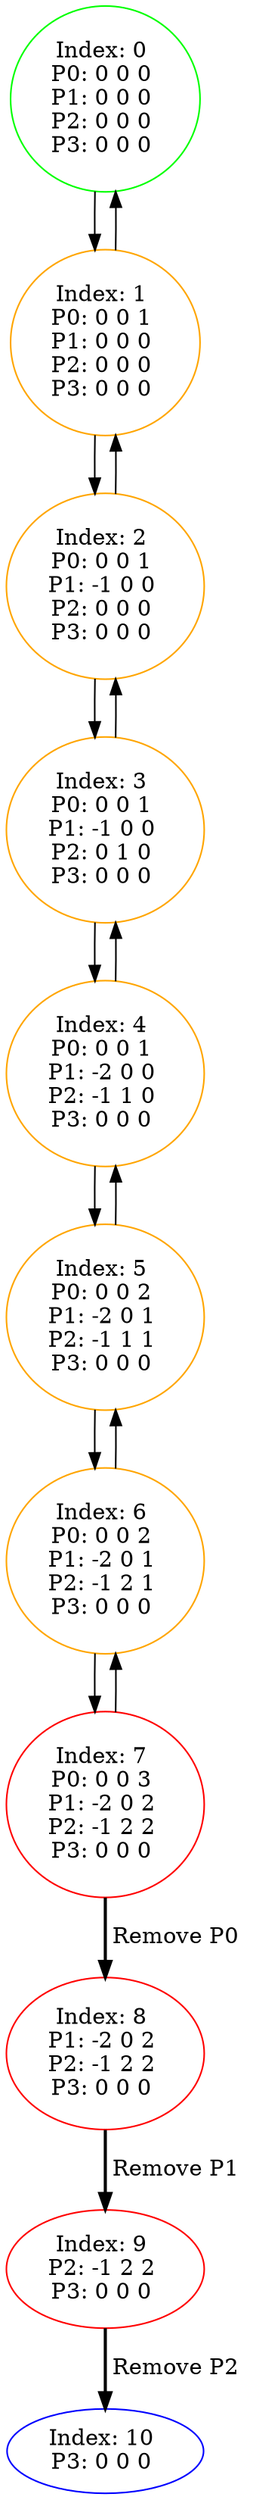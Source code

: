 digraph G {
color = "black"
0[label = "Index: 0 
P0: 0 0 0 
P1: 0 0 0 
P2: 0 0 0 
P3: 0 0 0 
", color = "green"]
1[label = "Index: 1 
P0: 0 0 1 
P1: 0 0 0 
P2: 0 0 0 
P3: 0 0 0 
", color = "orange"]
2[label = "Index: 2 
P0: 0 0 1 
P1: -1 0 0 
P2: 0 0 0 
P3: 0 0 0 
", color = "orange"]
3[label = "Index: 3 
P0: 0 0 1 
P1: -1 0 0 
P2: 0 1 0 
P3: 0 0 0 
", color = "orange"]
4[label = "Index: 4 
P0: 0 0 1 
P1: -2 0 0 
P2: -1 1 0 
P3: 0 0 0 
", color = "orange"]
5[label = "Index: 5 
P0: 0 0 2 
P1: -2 0 1 
P2: -1 1 1 
P3: 0 0 0 
", color = "orange"]
6[label = "Index: 6 
P0: 0 0 2 
P1: -2 0 1 
P2: -1 2 1 
P3: 0 0 0 
", color = "orange"]
7[label = "Index: 7 
P0: 0 0 3 
P1: -2 0 2 
P2: -1 2 2 
P3: 0 0 0 
", color = "red"]
8[label = "Index: 8 
P1: -2 0 2 
P2: -1 2 2 
P3: 0 0 0 
", color = "red"]
9[label = "Index: 9 
P2: -1 2 2 
P3: 0 0 0 
", color = "red"]
10[label = "Index: 10 
P3: 0 0 0 
", color = "blue"]
0 -> 1

1 -> 0
1 -> 2

2 -> 1
2 -> 3

3 -> 2
3 -> 4

4 -> 3
4 -> 5

5 -> 4
5 -> 6

6 -> 5
6 -> 7

7 -> 6
7 -> 8[style=bold label=" Remove P0 "];


8 -> 9[style=bold label=" Remove P1 "];


9 -> 10[style=bold label=" Remove P2 "];


}

